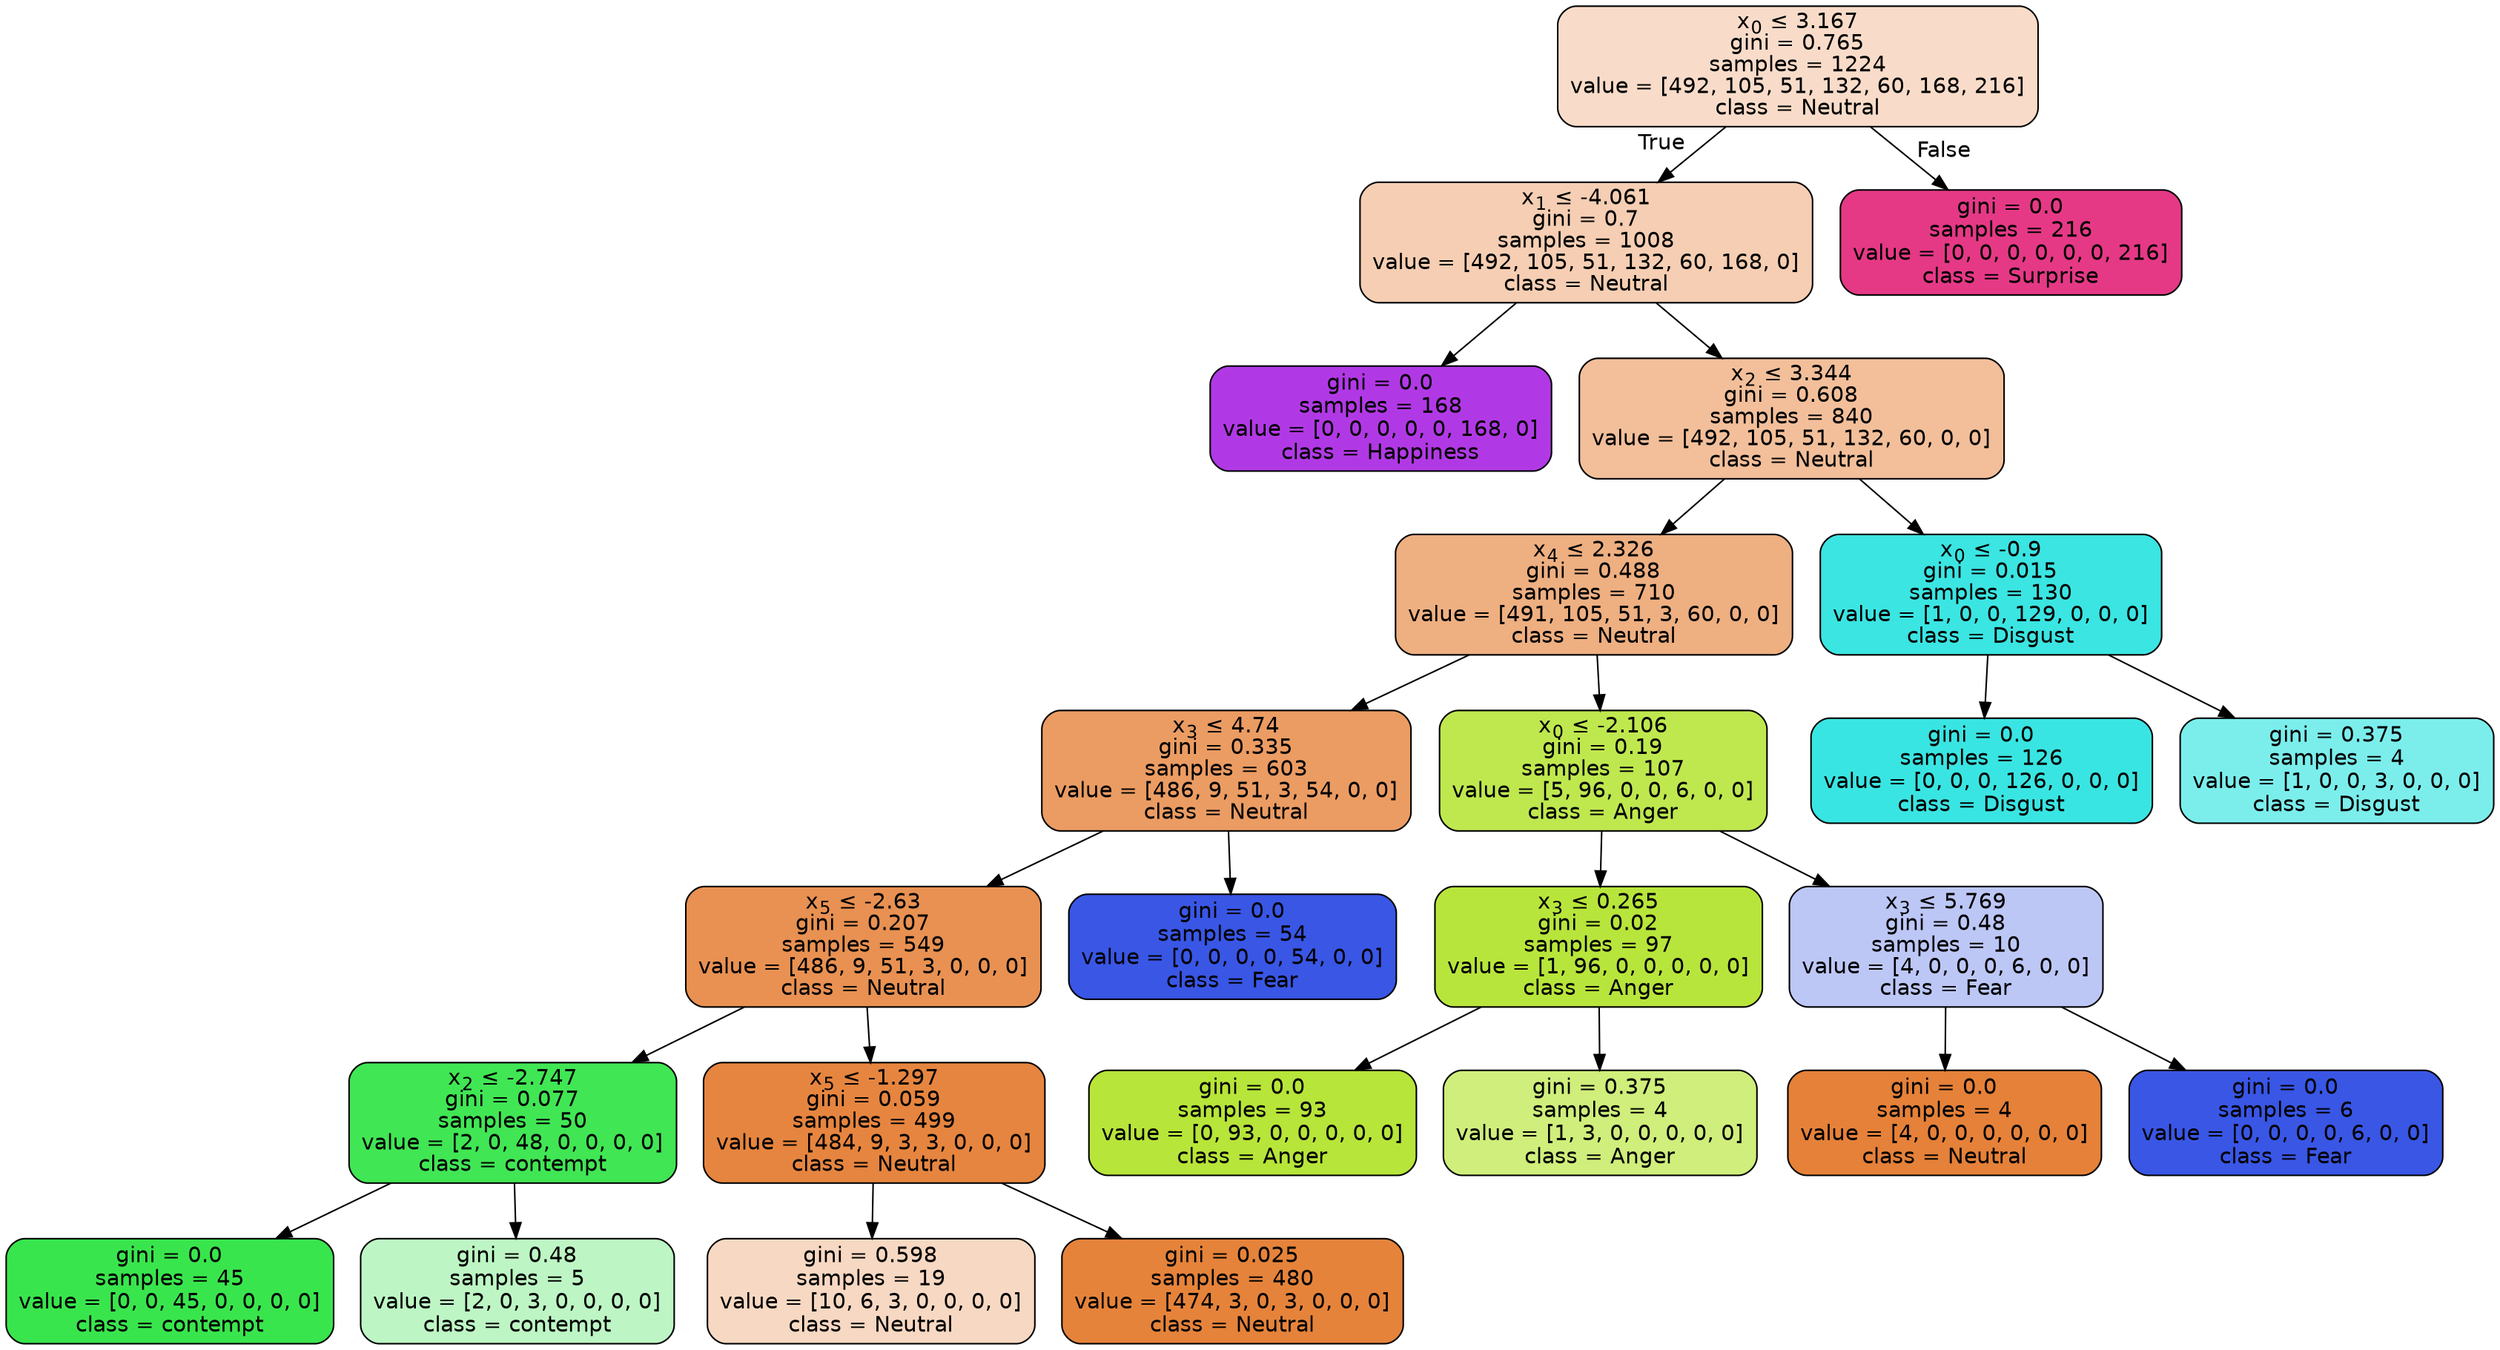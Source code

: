 digraph Tree {
node [shape=box, style="filled, rounded", color="black", fontname="helvetica"] ;
edge [fontname="helvetica"] ;
0 [label=<x<SUB>0</SUB> &le; 3.167<br/>gini = 0.765<br/>samples = 1224<br/>value = [492, 105, 51, 132, 60, 168, 216]<br/>class = Neutral>, fillcolor="#f8dcc9"] ;
1 [label=<x<SUB>1</SUB> &le; -4.061<br/>gini = 0.7<br/>samples = 1008<br/>value = [492, 105, 51, 132, 60, 168, 0]<br/>class = Neutral>, fillcolor="#f5ceb3"] ;
0 -> 1 [labeldistance=2.5, labelangle=45, headlabel="True"] ;
2 [label=<gini = 0.0<br/>samples = 168<br/>value = [0, 0, 0, 0, 0, 168, 0]<br/>class = Happiness>, fillcolor="#b139e5"] ;
1 -> 2 ;
3 [label=<x<SUB>2</SUB> &le; 3.344<br/>gini = 0.608<br/>samples = 840<br/>value = [492, 105, 51, 132, 60, 0, 0]<br/>class = Neutral>, fillcolor="#f2bf9a"] ;
1 -> 3 ;
4 [label=<x<SUB>4</SUB> &le; 2.326<br/>gini = 0.488<br/>samples = 710<br/>value = [491, 105, 51, 3, 60, 0, 0]<br/>class = Neutral>, fillcolor="#eeaf81"] ;
3 -> 4 ;
5 [label=<x<SUB>3</SUB> &le; 4.74<br/>gini = 0.335<br/>samples = 603<br/>value = [486, 9, 51, 3, 54, 0, 0]<br/>class = Neutral>, fillcolor="#eb9c63"] ;
4 -> 5 ;
6 [label=<x<SUB>5</SUB> &le; -2.63<br/>gini = 0.207<br/>samples = 549<br/>value = [486, 9, 51, 3, 0, 0, 0]<br/>class = Neutral>, fillcolor="#e89152"] ;
5 -> 6 ;
7 [label=<x<SUB>2</SUB> &le; -2.747<br/>gini = 0.077<br/>samples = 50<br/>value = [2, 0, 48, 0, 0, 0, 0]<br/>class = contempt>, fillcolor="#41e654"] ;
6 -> 7 ;
8 [label=<gini = 0.0<br/>samples = 45<br/>value = [0, 0, 45, 0, 0, 0, 0]<br/>class = contempt>, fillcolor="#39e54d"] ;
7 -> 8 ;
9 [label=<gini = 0.48<br/>samples = 5<br/>value = [2, 0, 3, 0, 0, 0, 0]<br/>class = contempt>, fillcolor="#bdf6c4"] ;
7 -> 9 ;
10 [label=<x<SUB>5</SUB> &le; -1.297<br/>gini = 0.059<br/>samples = 499<br/>value = [484, 9, 3, 3, 0, 0, 0]<br/>class = Neutral>, fillcolor="#e6853f"] ;
6 -> 10 ;
11 [label=<gini = 0.598<br/>samples = 19<br/>value = [10, 6, 3, 0, 0, 0, 0]<br/>class = Neutral>, fillcolor="#f7d8c2"] ;
10 -> 11 ;
12 [label=<gini = 0.025<br/>samples = 480<br/>value = [474, 3, 0, 3, 0, 0, 0]<br/>class = Neutral>, fillcolor="#e5833b"] ;
10 -> 12 ;
13 [label=<gini = 0.0<br/>samples = 54<br/>value = [0, 0, 0, 0, 54, 0, 0]<br/>class = Fear>, fillcolor="#3956e5"] ;
5 -> 13 ;
14 [label=<x<SUB>0</SUB> &le; -2.106<br/>gini = 0.19<br/>samples = 107<br/>value = [5, 96, 0, 0, 6, 0, 0]<br/>class = Anger>, fillcolor="#bfe84f"] ;
4 -> 14 ;
15 [label=<x<SUB>3</SUB> &le; 0.265<br/>gini = 0.02<br/>samples = 97<br/>value = [1, 96, 0, 0, 0, 0, 0]<br/>class = Anger>, fillcolor="#b8e53b"] ;
14 -> 15 ;
16 [label=<gini = 0.0<br/>samples = 93<br/>value = [0, 93, 0, 0, 0, 0, 0]<br/>class = Anger>, fillcolor="#b7e539"] ;
15 -> 16 ;
17 [label=<gini = 0.375<br/>samples = 4<br/>value = [1, 3, 0, 0, 0, 0, 0]<br/>class = Anger>, fillcolor="#cfee7b"] ;
15 -> 17 ;
18 [label=<x<SUB>3</SUB> &le; 5.769<br/>gini = 0.48<br/>samples = 10<br/>value = [4, 0, 0, 0, 6, 0, 0]<br/>class = Fear>, fillcolor="#bdc7f6"] ;
14 -> 18 ;
19 [label=<gini = 0.0<br/>samples = 4<br/>value = [4, 0, 0, 0, 0, 0, 0]<br/>class = Neutral>, fillcolor="#e58139"] ;
18 -> 19 ;
20 [label=<gini = 0.0<br/>samples = 6<br/>value = [0, 0, 0, 0, 6, 0, 0]<br/>class = Fear>, fillcolor="#3956e5"] ;
18 -> 20 ;
21 [label=<x<SUB>0</SUB> &le; -0.9<br/>gini = 0.015<br/>samples = 130<br/>value = [1, 0, 0, 129, 0, 0, 0]<br/>class = Disgust>, fillcolor="#3be5e2"] ;
3 -> 21 ;
22 [label=<gini = 0.0<br/>samples = 126<br/>value = [0, 0, 0, 126, 0, 0, 0]<br/>class = Disgust>, fillcolor="#39e5e2"] ;
21 -> 22 ;
23 [label=<gini = 0.375<br/>samples = 4<br/>value = [1, 0, 0, 3, 0, 0, 0]<br/>class = Disgust>, fillcolor="#7beeec"] ;
21 -> 23 ;
24 [label=<gini = 0.0<br/>samples = 216<br/>value = [0, 0, 0, 0, 0, 0, 216]<br/>class = Surprise>, fillcolor="#e53986"] ;
0 -> 24 [labeldistance=2.5, labelangle=-45, headlabel="False"] ;
}